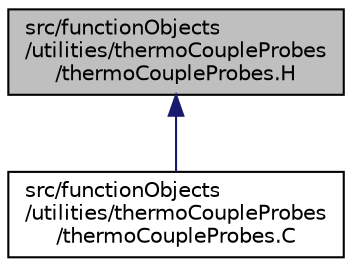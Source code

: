 digraph "src/functionObjects/utilities/thermoCoupleProbes/thermoCoupleProbes.H"
{
  bgcolor="transparent";
  edge [fontname="Helvetica",fontsize="10",labelfontname="Helvetica",labelfontsize="10"];
  node [fontname="Helvetica",fontsize="10",shape=record];
  Node1 [label="src/functionObjects\l/utilities/thermoCoupleProbes\l/thermoCoupleProbes.H",height=0.2,width=0.4,color="black", fillcolor="grey75", style="filled" fontcolor="black"];
  Node1 -> Node2 [dir="back",color="midnightblue",fontsize="10",style="solid",fontname="Helvetica"];
  Node2 [label="src/functionObjects\l/utilities/thermoCoupleProbes\l/thermoCoupleProbes.C",height=0.2,width=0.4,color="black",URL="$thermoCoupleProbes_8C.html"];
}
